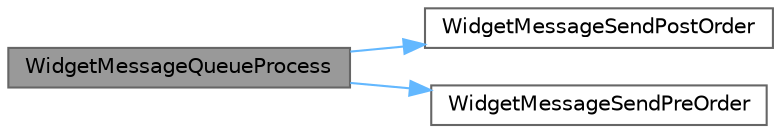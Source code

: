 digraph "WidgetMessageQueueProcess"
{
 // LATEX_PDF_SIZE
  bgcolor="transparent";
  edge [fontname=Helvetica,fontsize=10,labelfontname=Helvetica,labelfontsize=10];
  node [fontname=Helvetica,fontsize=10,shape=box,height=0.2,width=0.4];
  rankdir="LR";
  Node1 [id="Node000001",label="WidgetMessageQueueProcess",height=0.2,width=0.4,color="gray40", fillcolor="grey60", style="filled", fontcolor="black",tooltip=" "];
  Node1 -> Node2 [id="edge1_Node000001_Node000002",color="steelblue1",style="solid",tooltip=" "];
  Node2 [id="Node000002",label="WidgetMessageSendPostOrder",height=0.2,width=0.4,color="grey40", fillcolor="white", style="filled",URL="$group__widget__api.html#gad0dcfbe1a8f2bb687a779e83f2ee3ca0",tooltip=" "];
  Node1 -> Node3 [id="edge2_Node000001_Node000003",color="steelblue1",style="solid",tooltip=" "];
  Node3 [id="Node000003",label="WidgetMessageSendPreOrder",height=0.2,width=0.4,color="grey40", fillcolor="white", style="filled",URL="$group__widget__api.html#ga9ddbe3ceb8abb2dfde93cb09b50b895d",tooltip=" "];
}
